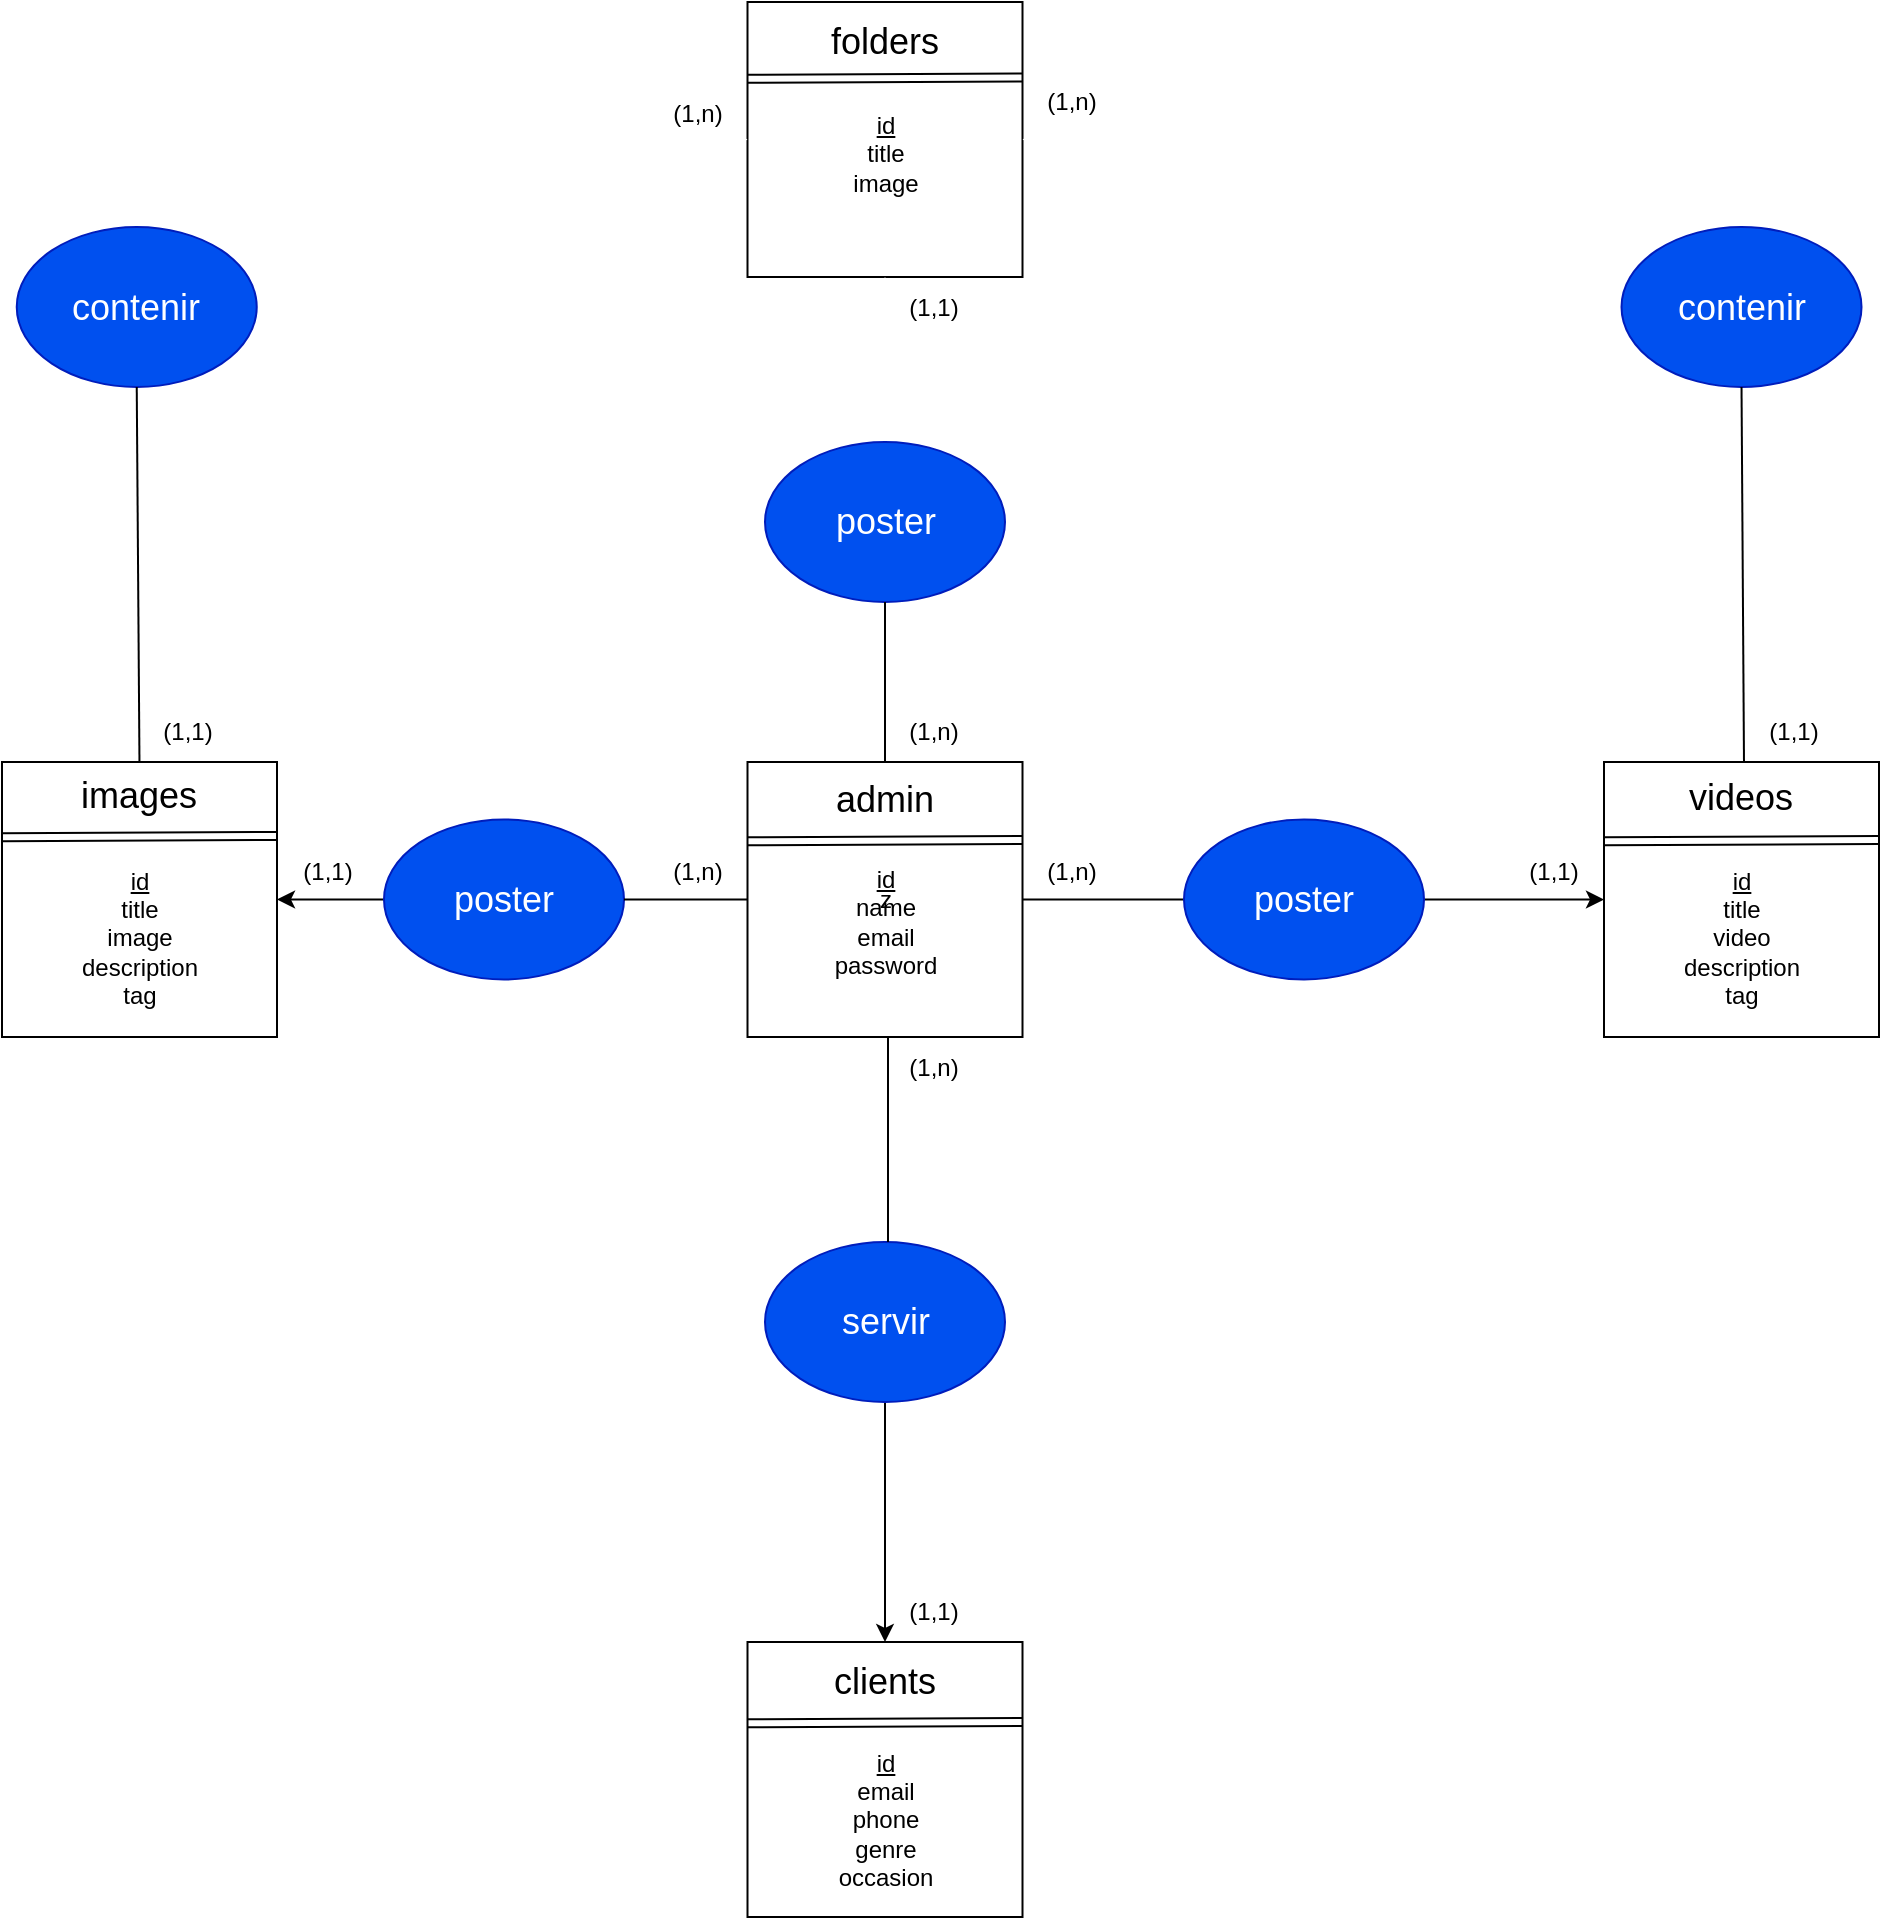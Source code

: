 <mxfile>
    <diagram id="UmgMwtEFjBE5UpAD8n4l" name="Page-1">
        <mxGraphModel dx="822" dy="575" grid="1" gridSize="10" guides="1" tooltips="1" connect="1" arrows="1" fold="1" page="1" pageScale="1" pageWidth="827" pageHeight="1169" math="0" shadow="0">
            <root>
                <mxCell id="0"/>
                <mxCell id="1" parent="0"/>
                <mxCell id="107" style="edgeStyle=orthogonalEdgeStyle;rounded=0;orthogonalLoop=1;jettySize=auto;html=1;entryX=0;entryY=0.5;entryDx=0;entryDy=0;" parent="1" source="43" target="101" edge="1">
                    <mxGeometry relative="1" as="geometry">
                        <mxPoint x="1181" y="519" as="targetPoint"/>
                    </mxGeometry>
                </mxCell>
                <mxCell id="113" style="edgeStyle=orthogonalEdgeStyle;rounded=0;orthogonalLoop=1;jettySize=auto;html=1;entryX=1;entryY=0.5;entryDx=0;entryDy=0;startArrow=none;" parent="1" source="117" target="110" edge="1">
                    <mxGeometry relative="1" as="geometry"/>
                </mxCell>
                <mxCell id="43" value="z" style="whiteSpace=wrap;html=1;aspect=fixed;" parent="1" vertex="1">
                    <mxGeometry x="742.75" y="450" width="137.5" height="137.5" as="geometry"/>
                </mxCell>
                <mxCell id="89" value="" style="edgeStyle=orthogonalEdgeStyle;rounded=0;orthogonalLoop=1;jettySize=auto;html=1;" parent="1" edge="1">
                    <mxGeometry relative="1" as="geometry">
                        <mxPoint x="-109" y="231" as="sourcePoint"/>
                    </mxGeometry>
                </mxCell>
                <mxCell id="64" value="&lt;u&gt;id&lt;/u&gt;&lt;br&gt;name&lt;br&gt;email&lt;br&gt;password" style="text;html=1;strokeColor=none;fillColor=none;align=center;verticalAlign=middle;whiteSpace=wrap;rounded=0;" parent="1" vertex="1">
                    <mxGeometry x="791.5" y="494.75" width="40" height="70" as="geometry"/>
                </mxCell>
                <mxCell id="94" style="edgeStyle=orthogonalEdgeStyle;rounded=0;orthogonalLoop=1;jettySize=auto;html=1;startArrow=none;entryX=0.5;entryY=0;entryDx=0;entryDy=0;" parent="1" source="71" edge="1">
                    <mxGeometry relative="1" as="geometry">
                        <mxPoint x="801" y="590" as="sourcePoint"/>
                        <mxPoint x="811.5" y="890" as="targetPoint"/>
                        <Array as="points"/>
                    </mxGeometry>
                </mxCell>
                <mxCell id="80" value="(1,n)" style="text;html=1;strokeColor=none;fillColor=none;align=center;verticalAlign=middle;whiteSpace=wrap;rounded=0;" parent="1" vertex="1">
                    <mxGeometry x="811" y="587.5" width="50" height="30" as="geometry"/>
                </mxCell>
                <mxCell id="95" value="" style="whiteSpace=wrap;html=1;aspect=fixed;" parent="1" vertex="1">
                    <mxGeometry x="742.75" y="890" width="137.5" height="137.5" as="geometry"/>
                </mxCell>
                <mxCell id="97" value="&lt;u&gt;id&lt;/u&gt;&lt;br&gt;email&lt;br&gt;phone&lt;br&gt;genre&lt;br&gt;occasion" style="text;html=1;strokeColor=none;fillColor=none;align=center;verticalAlign=middle;whiteSpace=wrap;rounded=0;" parent="1" vertex="1">
                    <mxGeometry x="791.5" y="943.75" width="40" height="70" as="geometry"/>
                </mxCell>
                <mxCell id="100" value="(1,1)" style="text;html=1;strokeColor=none;fillColor=none;align=center;verticalAlign=middle;whiteSpace=wrap;rounded=0;" parent="1" vertex="1">
                    <mxGeometry x="811" y="860" width="50" height="30" as="geometry"/>
                </mxCell>
                <mxCell id="101" value="" style="whiteSpace=wrap;html=1;aspect=fixed;" parent="1" vertex="1">
                    <mxGeometry x="1171" y="450" width="137.5" height="137.5" as="geometry"/>
                </mxCell>
                <mxCell id="103" value="&lt;u&gt;id&lt;/u&gt;&lt;br&gt;title&lt;br&gt;video&lt;br&gt;description&lt;br&gt;tag" style="text;html=1;strokeColor=none;fillColor=none;align=center;verticalAlign=middle;whiteSpace=wrap;rounded=0;" parent="1" vertex="1">
                    <mxGeometry x="1219.75" y="502.75" width="40" height="70" as="geometry"/>
                </mxCell>
                <mxCell id="106" value="&lt;font style=&quot;font-size: 18px&quot;&gt;poster&lt;/font&gt;" style="ellipse;whiteSpace=wrap;html=1;fillColor=#0050ef;strokeColor=#001DBC;fontColor=#ffffff;" parent="1" vertex="1">
                    <mxGeometry x="961" y="478.75" width="120" height="80" as="geometry"/>
                </mxCell>
                <mxCell id="108" value="(1,n)" style="text;html=1;strokeColor=none;fillColor=none;align=center;verticalAlign=middle;whiteSpace=wrap;rounded=0;" parent="1" vertex="1">
                    <mxGeometry x="880.25" y="490" width="50" height="30" as="geometry"/>
                </mxCell>
                <mxCell id="109" value="(1,1)" style="text;html=1;strokeColor=none;fillColor=none;align=center;verticalAlign=middle;whiteSpace=wrap;rounded=0;" parent="1" vertex="1">
                    <mxGeometry x="1121" y="490" width="50" height="30" as="geometry"/>
                </mxCell>
                <mxCell id="110" value="" style="whiteSpace=wrap;html=1;aspect=fixed;" parent="1" vertex="1">
                    <mxGeometry x="370" y="450" width="137.5" height="137.5" as="geometry"/>
                </mxCell>
                <mxCell id="112" value="&lt;u&gt;id&lt;/u&gt;&lt;br&gt;title&lt;br&gt;image&lt;br&gt;description&lt;br&gt;tag" style="text;html=1;strokeColor=none;fillColor=none;align=center;verticalAlign=middle;whiteSpace=wrap;rounded=0;" parent="1" vertex="1">
                    <mxGeometry x="418.75" y="502.75" width="40" height="70" as="geometry"/>
                </mxCell>
                <mxCell id="117" value="&lt;font style=&quot;font-size: 18px&quot;&gt;poster&lt;/font&gt;" style="ellipse;whiteSpace=wrap;html=1;fillColor=#0050ef;strokeColor=#001DBC;fontColor=#ffffff;" parent="1" vertex="1">
                    <mxGeometry x="561" y="478.75" width="120" height="80" as="geometry"/>
                </mxCell>
                <mxCell id="118" value="" style="edgeStyle=orthogonalEdgeStyle;rounded=0;orthogonalLoop=1;jettySize=auto;html=1;entryX=1;entryY=0.5;entryDx=0;entryDy=0;endArrow=none;" parent="1" source="43" target="117" edge="1">
                    <mxGeometry relative="1" as="geometry">
                        <mxPoint x="742.75" y="518.8" as="sourcePoint"/>
                        <mxPoint x="507.5" y="518.75" as="targetPoint"/>
                    </mxGeometry>
                </mxCell>
                <mxCell id="119" value="(1,n)" style="text;html=1;strokeColor=none;fillColor=none;align=center;verticalAlign=middle;whiteSpace=wrap;rounded=0;" parent="1" vertex="1">
                    <mxGeometry x="692.75" y="490" width="50" height="30" as="geometry"/>
                </mxCell>
                <mxCell id="120" value="(1,1)" style="text;html=1;strokeColor=none;fillColor=none;align=center;verticalAlign=middle;whiteSpace=wrap;rounded=0;" parent="1" vertex="1">
                    <mxGeometry x="508" y="490" width="50" height="30" as="geometry"/>
                </mxCell>
                <mxCell id="71" value="&lt;font style=&quot;font-size: 18px&quot;&gt;servir&lt;/font&gt;" style="ellipse;whiteSpace=wrap;html=1;fillColor=#0050ef;strokeColor=#001DBC;fontColor=#ffffff;" parent="1" vertex="1">
                    <mxGeometry x="751.5" y="690" width="120" height="80" as="geometry"/>
                </mxCell>
                <mxCell id="121" value="" style="edgeStyle=orthogonalEdgeStyle;rounded=0;orthogonalLoop=1;jettySize=auto;html=1;endArrow=none;exitX=0.25;exitY=0;exitDx=0;exitDy=0;" parent="1" source="80" target="71" edge="1">
                    <mxGeometry relative="1" as="geometry">
                        <mxPoint x="801" y="590" as="sourcePoint"/>
                        <mxPoint x="801" y="880" as="targetPoint"/>
                        <Array as="points">
                            <mxPoint x="813" y="670"/>
                            <mxPoint x="813" y="670"/>
                        </Array>
                    </mxGeometry>
                </mxCell>
                <mxCell id="122" value="" style="whiteSpace=wrap;html=1;aspect=fixed;" parent="1" vertex="1">
                    <mxGeometry x="742.75" y="70" width="137.5" height="137.5" as="geometry"/>
                </mxCell>
                <mxCell id="123" value="&lt;u&gt;id&lt;/u&gt;&lt;br&gt;title&lt;br&gt;image" style="text;html=1;strokeColor=none;fillColor=none;align=center;verticalAlign=middle;whiteSpace=wrap;rounded=0;" parent="1" vertex="1">
                    <mxGeometry x="791.5" y="110.75" width="40" height="70" as="geometry"/>
                </mxCell>
                <mxCell id="128" style="edgeStyle=orthogonalEdgeStyle;rounded=0;orthogonalLoop=1;jettySize=auto;html=1;exitX=0.5;exitY=0;exitDx=0;exitDy=0;entryX=0.5;entryY=1;entryDx=0;entryDy=0;strokeColor=#FFFFFF;" parent="1" source="124" target="122" edge="1">
                    <mxGeometry relative="1" as="geometry"/>
                </mxCell>
                <mxCell id="124" value="&lt;font style=&quot;font-size: 18px&quot;&gt;poster&lt;/font&gt;" style="ellipse;whiteSpace=wrap;html=1;fillColor=#0050ef;strokeColor=#001DBC;fontColor=#ffffff;" parent="1" vertex="1">
                    <mxGeometry x="751.5" y="290" width="120" height="80" as="geometry"/>
                </mxCell>
                <mxCell id="129" value="" style="endArrow=none;html=1;entryX=0.5;entryY=1;entryDx=0;entryDy=0;exitX=0.5;exitY=0;exitDx=0;exitDy=0;" parent="1" source="43" target="124" edge="1">
                    <mxGeometry width="50" height="50" relative="1" as="geometry">
                        <mxPoint x="630" y="320" as="sourcePoint"/>
                        <mxPoint x="680" y="270" as="targetPoint"/>
                    </mxGeometry>
                </mxCell>
                <mxCell id="130" value="(1,n)" style="text;html=1;strokeColor=none;fillColor=none;align=center;verticalAlign=middle;whiteSpace=wrap;rounded=0;" parent="1" vertex="1">
                    <mxGeometry x="811" y="420" width="50" height="30" as="geometry"/>
                </mxCell>
                <mxCell id="131" value="(1,1)" style="text;html=1;strokeColor=none;fillColor=none;align=center;verticalAlign=middle;whiteSpace=wrap;rounded=0;" parent="1" vertex="1">
                    <mxGeometry x="811" y="207.5" width="50" height="30" as="geometry"/>
                </mxCell>
                <mxCell id="133" value="" style="shape=link;html=1;exitX=0;exitY=0.25;exitDx=0;exitDy=0;" parent="1" edge="1">
                    <mxGeometry width="100" relative="1" as="geometry">
                        <mxPoint x="742.75" y="108.375" as="sourcePoint"/>
                        <mxPoint x="880.25" y="107.75" as="targetPoint"/>
                    </mxGeometry>
                </mxCell>
                <mxCell id="134" value="&lt;font style=&quot;font-size: 18px&quot;&gt;folders&lt;/font&gt;" style="text;html=1;strokeColor=none;fillColor=none;align=center;verticalAlign=middle;whiteSpace=wrap;rounded=0;" parent="1" vertex="1">
                    <mxGeometry x="752.88" y="75" width="117.25" height="30" as="geometry"/>
                </mxCell>
                <mxCell id="135" value="&lt;span style=&quot;font-size: 18px&quot;&gt;images&lt;/span&gt;" style="text;html=1;strokeColor=none;fillColor=none;align=center;verticalAlign=middle;whiteSpace=wrap;rounded=0;" parent="1" vertex="1">
                    <mxGeometry x="380.12" y="452" width="117.25" height="30" as="geometry"/>
                </mxCell>
                <mxCell id="136" value="" style="shape=link;html=1;exitX=0;exitY=0.25;exitDx=0;exitDy=0;" parent="1" edge="1">
                    <mxGeometry width="100" relative="1" as="geometry">
                        <mxPoint x="369.99" y="487.625" as="sourcePoint"/>
                        <mxPoint x="507.49" y="487" as="targetPoint"/>
                    </mxGeometry>
                </mxCell>
                <mxCell id="137" value="" style="shape=link;html=1;exitX=0;exitY=0.25;exitDx=0;exitDy=0;" parent="1" edge="1">
                    <mxGeometry width="100" relative="1" as="geometry">
                        <mxPoint x="742.76" y="489.625" as="sourcePoint"/>
                        <mxPoint x="880.26" y="489" as="targetPoint"/>
                    </mxGeometry>
                </mxCell>
                <mxCell id="138" value="" style="shape=link;html=1;exitX=0;exitY=0.25;exitDx=0;exitDy=0;" parent="1" edge="1">
                    <mxGeometry width="100" relative="1" as="geometry">
                        <mxPoint x="1171" y="489.625" as="sourcePoint"/>
                        <mxPoint x="1308.5" y="489" as="targetPoint"/>
                    </mxGeometry>
                </mxCell>
                <mxCell id="139" value="" style="shape=link;html=1;exitX=0;exitY=0.25;exitDx=0;exitDy=0;" parent="1" edge="1">
                    <mxGeometry width="100" relative="1" as="geometry">
                        <mxPoint x="742.75" y="930.625" as="sourcePoint"/>
                        <mxPoint x="880.25" y="930" as="targetPoint"/>
                    </mxGeometry>
                </mxCell>
                <mxCell id="141" value="&lt;span style=&quot;font-size: 18px&quot;&gt;admin&lt;/span&gt;&lt;span style=&quot;color: rgba(0 , 0 , 0 , 0) ; font-family: monospace ; font-size: 0px&quot;&gt;%3CmxGraphModel%3E%3Croot%3E%3CmxCell%20id%3D%220%22%2F%3E%3CmxCell%20id%3D%221%22%20parent%3D%220%22%2F%3E%3CmxCell%20id%3D%222%22%20value%3D%22%26lt%3Bspan%20style%3D%26quot%3Bfont-size%3A%2018px%26quot%3B%26gt%3Bimages%26lt%3B%2Fspan%26gt%3B%22%20style%3D%22text%3Bhtml%3D1%3BstrokeColor%3Dnone%3BfillColor%3Dnone%3Balign%3Dcenter%3BverticalAlign%3Dmiddle%3BwhiteSpace%3Dwrap%3Brounded%3D0%3B%22%20vertex%3D%221%22%20parent%3D%221%22%3E%3CmxGeometry%20x%3D%22380.12%22%20y%3D%22450%22%20width%3D%22117.25%22%20height%3D%2230%22%20as%3D%22geometry%22%2F%3E%3C%2FmxCell%3E%3C%2Froot%3E%3C%2FmxGraphModel%3E&lt;/span&gt;" style="text;html=1;strokeColor=none;fillColor=none;align=center;verticalAlign=middle;whiteSpace=wrap;rounded=0;" parent="1" vertex="1">
                    <mxGeometry x="752.88" y="454" width="117.25" height="30" as="geometry"/>
                </mxCell>
                <mxCell id="142" value="&lt;span style=&quot;font-size: 18px&quot;&gt;videos&lt;/span&gt;&lt;span style=&quot;color: rgba(0 , 0 , 0 , 0) ; font-family: monospace ; font-size: 0px&quot;&gt;%3CmxGraphModel%3E%3Croot%3E%3CmxCell%20id%3D%220%22%2F%3E%3CmxCell%20id%3D%221%22%20parent%3D%220%22%2F%3E%3CmxCell%20id%3D%222%22%20value%3D%22%26lt%3Bspan%20style%3D%26quot%3Bfont-size%3A%2018px%26quot%3B%26gt%3Bimages%26lt%3B%2Fspan%26gt%3B%22%20style%3D%22text%3Bhtml%3D1%3BstrokeColor%3Dnone%3BfillColor%3Dnone%3Balign%3Dcenter%3BverticalAlign%3Dmiddle%3BwhiteSpace%3Dwrap%3Brounded%3D0%3B%22%20vertex%3D%221%22%20parent%3D%221%22%3E%3CmxGeometry%20x%3D%22380.12%22%20y%3D%22450%22%20width%3D%22117.25%22%20height%3D%2230%22%20as%3D%22geometry%22%2F%3E%3C%2FmxCell%3E%3C%2Froot%3E%3C%2FmxGraphModel%3E&lt;/span&gt;" style="text;html=1;strokeColor=none;fillColor=none;align=center;verticalAlign=middle;whiteSpace=wrap;rounded=0;" parent="1" vertex="1">
                    <mxGeometry x="1181.13" y="452.75" width="117.25" height="30" as="geometry"/>
                </mxCell>
                <mxCell id="144" value="&lt;span style=&quot;font-size: 18px&quot;&gt;clients&lt;/span&gt;" style="text;html=1;strokeColor=none;fillColor=none;align=center;verticalAlign=middle;whiteSpace=wrap;rounded=0;" parent="1" vertex="1">
                    <mxGeometry x="752.88" y="895" width="117.25" height="30" as="geometry"/>
                </mxCell>
                <mxCell id="145" style="edgeStyle=orthogonalEdgeStyle;rounded=0;orthogonalLoop=1;jettySize=auto;html=1;exitX=0.5;exitY=0;exitDx=0;exitDy=0;entryX=1;entryY=0.5;entryDx=0;entryDy=0;strokeColor=#FFFFFF;" parent="1" source="146" target="122" edge="1">
                    <mxGeometry relative="1" as="geometry">
                        <mxPoint x="1241" y="207.5" as="targetPoint"/>
                    </mxGeometry>
                </mxCell>
                <mxCell id="146" value="&lt;span style=&quot;font-size: 18px&quot;&gt;contenir&lt;/span&gt;" style="ellipse;whiteSpace=wrap;html=1;fillColor=#0050ef;strokeColor=#001DBC;fontColor=#ffffff;" parent="1" vertex="1">
                    <mxGeometry x="1179.76" y="182.5" width="120" height="80" as="geometry"/>
                </mxCell>
                <mxCell id="147" value="" style="endArrow=none;html=1;entryX=0.5;entryY=1;entryDx=0;entryDy=0;exitX=0.5;exitY=0;exitDx=0;exitDy=0;" parent="1" target="146" edge="1">
                    <mxGeometry width="50" height="50" relative="1" as="geometry">
                        <mxPoint x="1241" y="450" as="sourcePoint"/>
                        <mxPoint x="1109.5" y="270" as="targetPoint"/>
                    </mxGeometry>
                </mxCell>
                <mxCell id="148" value="(1,1)" style="text;html=1;strokeColor=none;fillColor=none;align=center;verticalAlign=middle;whiteSpace=wrap;rounded=0;" parent="1" vertex="1">
                    <mxGeometry x="1240.5" y="420" width="50" height="30" as="geometry"/>
                </mxCell>
                <mxCell id="149" value="(1,n)" style="text;html=1;strokeColor=none;fillColor=none;align=center;verticalAlign=middle;whiteSpace=wrap;rounded=0;" parent="1" vertex="1">
                    <mxGeometry x="880.25" y="105" width="50" height="30" as="geometry"/>
                </mxCell>
                <mxCell id="150" style="edgeStyle=orthogonalEdgeStyle;rounded=0;orthogonalLoop=1;jettySize=auto;html=1;exitX=0.5;exitY=0;exitDx=0;exitDy=0;entryX=0;entryY=0.5;entryDx=0;entryDy=0;strokeColor=#FFFFFF;" parent="1" source="151" target="122" edge="1">
                    <mxGeometry relative="1" as="geometry">
                        <mxPoint x="438.74" y="207.5" as="targetPoint"/>
                    </mxGeometry>
                </mxCell>
                <mxCell id="151" value="&lt;font style=&quot;font-size: 18px&quot;&gt;contenir&lt;/font&gt;" style="ellipse;whiteSpace=wrap;html=1;fillColor=#0050ef;strokeColor=#001DBC;fontColor=#ffffff;" parent="1" vertex="1">
                    <mxGeometry x="377.37" y="182.5" width="120" height="80" as="geometry"/>
                </mxCell>
                <mxCell id="152" value="" style="endArrow=none;html=1;entryX=0.5;entryY=1;entryDx=0;entryDy=0;exitX=0.5;exitY=0;exitDx=0;exitDy=0;" parent="1" target="151" edge="1">
                    <mxGeometry width="50" height="50" relative="1" as="geometry">
                        <mxPoint x="438.74" y="450" as="sourcePoint"/>
                        <mxPoint x="307.24" y="270" as="targetPoint"/>
                    </mxGeometry>
                </mxCell>
                <mxCell id="153" value="(1,1)" style="text;html=1;strokeColor=none;fillColor=none;align=center;verticalAlign=middle;whiteSpace=wrap;rounded=0;" parent="1" vertex="1">
                    <mxGeometry x="438.24" y="420" width="50" height="30" as="geometry"/>
                </mxCell>
                <mxCell id="154" value="(1,n)" style="text;html=1;strokeColor=none;fillColor=none;align=center;verticalAlign=middle;whiteSpace=wrap;rounded=0;" parent="1" vertex="1">
                    <mxGeometry x="692.75" y="110.75" width="50" height="30" as="geometry"/>
                </mxCell>
            </root>
        </mxGraphModel>
    </diagram>
</mxfile>